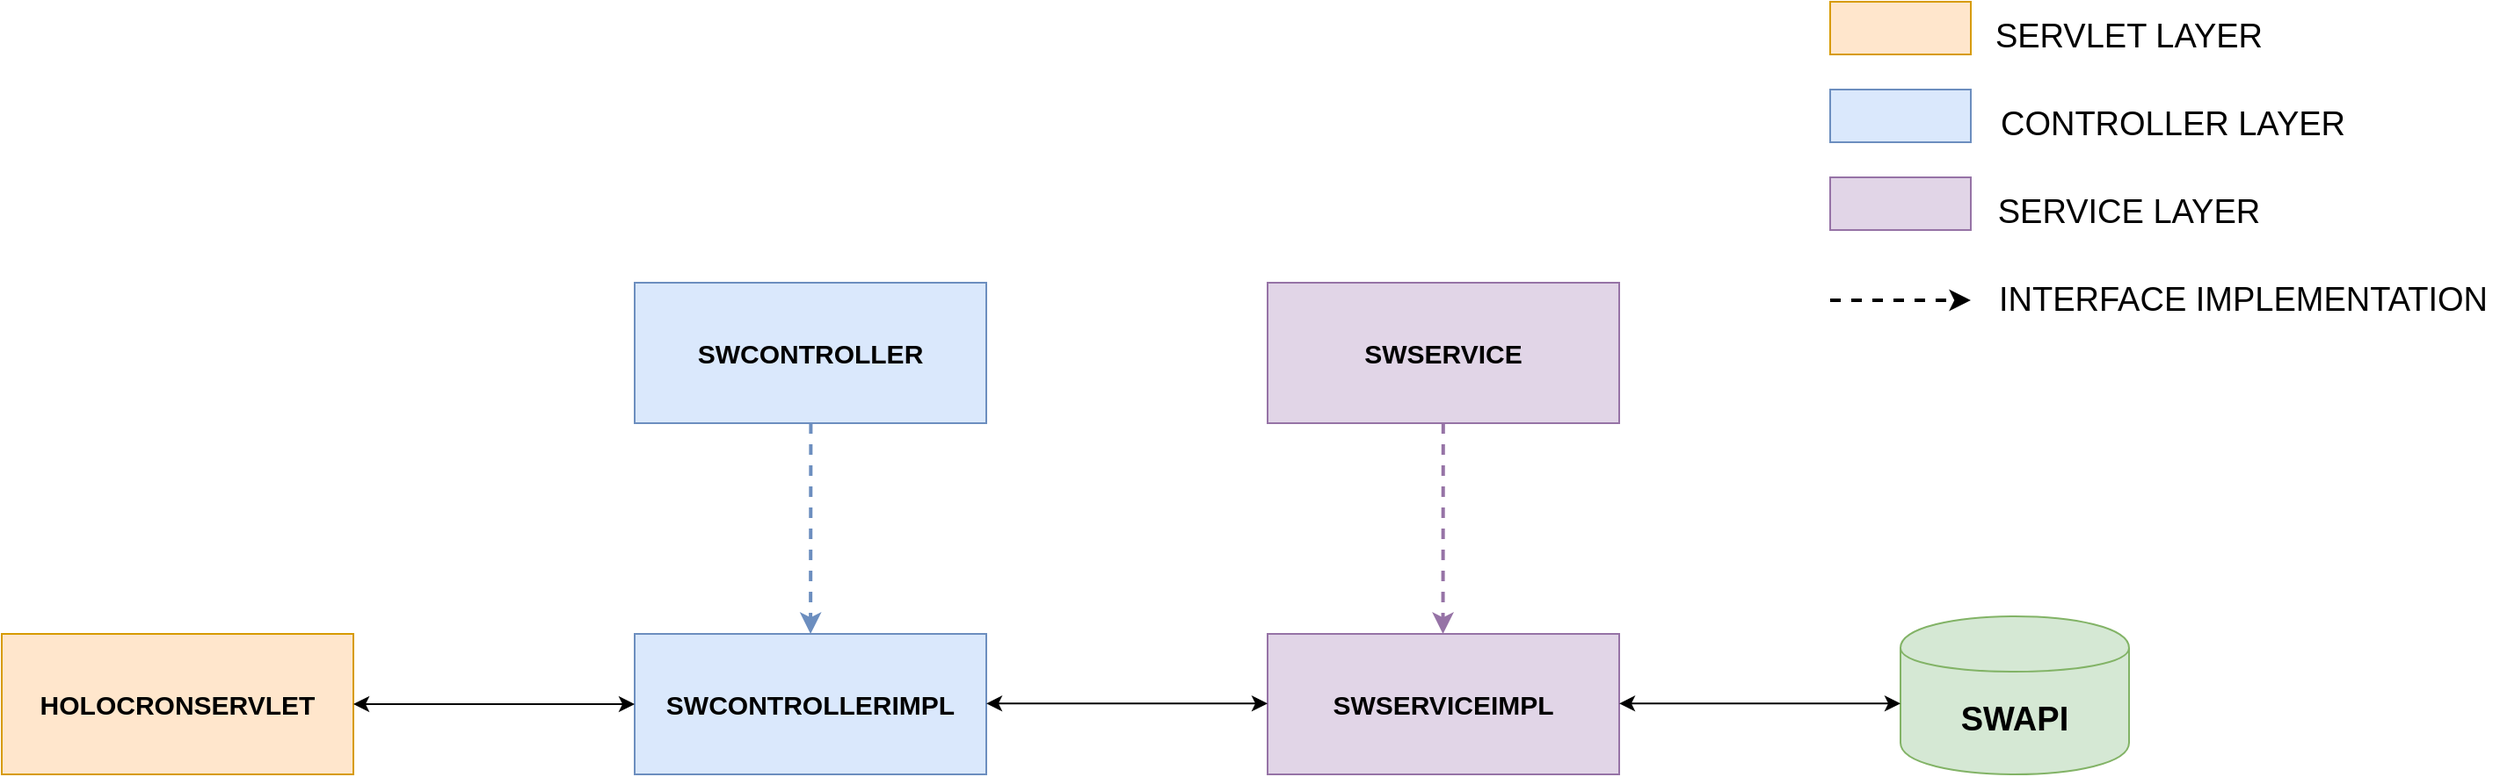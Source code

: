 <mxfile version="13.0.3" type="device"><diagram id="7motDESA-E-cAWKRyPgV" name="Page-1"><mxGraphModel dx="1673" dy="1414" grid="0" gridSize="10" guides="1" tooltips="1" connect="1" arrows="1" fold="1" page="0" pageScale="1" pageWidth="827" pageHeight="1169" math="0" shadow="0"><root><mxCell id="0"/><mxCell id="1" parent="0"/><mxCell id="9EC7s2kC8_rqPoQB3x0g-1" value="&lt;font style=&quot;font-size: 15px&quot;&gt;&lt;b&gt;HOLOCRONSERVLET&lt;/b&gt;&lt;/font&gt;" style="rounded=0;whiteSpace=wrap;html=1;fillColor=#ffe6cc;strokeColor=#d79b00;" vertex="1" parent="1"><mxGeometry y="160" width="200" height="80" as="geometry"/></mxCell><mxCell id="9EC7s2kC8_rqPoQB3x0g-2" value="&lt;span style=&quot;font-size: 15px&quot;&gt;&lt;b&gt;SWCONTROLLERIMPL&lt;/b&gt;&lt;/span&gt;" style="rounded=0;whiteSpace=wrap;html=1;fillColor=#dae8fc;strokeColor=#6c8ebf;" vertex="1" parent="1"><mxGeometry x="360" y="160" width="200" height="80" as="geometry"/></mxCell><mxCell id="9EC7s2kC8_rqPoQB3x0g-3" value="&lt;span style=&quot;font-size: 15px&quot;&gt;&lt;b&gt;SWSERVICEIMPL&lt;/b&gt;&lt;/span&gt;" style="rounded=0;whiteSpace=wrap;html=1;fillColor=#e1d5e7;strokeColor=#9673a6;" vertex="1" parent="1"><mxGeometry x="720" y="160" width="200" height="80" as="geometry"/></mxCell><mxCell id="9EC7s2kC8_rqPoQB3x0g-6" value="&lt;span style=&quot;font-size: 15px&quot;&gt;&lt;b&gt;SWCONTROLLER&lt;br&gt;&lt;/b&gt;&lt;/span&gt;" style="rounded=0;whiteSpace=wrap;html=1;fillColor=#dae8fc;strokeColor=#6c8ebf;" vertex="1" parent="1"><mxGeometry x="360" y="-40" width="200" height="80" as="geometry"/></mxCell><mxCell id="9EC7s2kC8_rqPoQB3x0g-7" value="&lt;span style=&quot;font-size: 15px&quot;&gt;&lt;b&gt;SWSERVICE&lt;/b&gt;&lt;/span&gt;" style="rounded=0;whiteSpace=wrap;html=1;fillColor=#e1d5e7;strokeColor=#9673a6;" vertex="1" parent="1"><mxGeometry x="720" y="-40" width="200" height="80" as="geometry"/></mxCell><mxCell id="9EC7s2kC8_rqPoQB3x0g-8" value="&lt;b&gt;&lt;font style=&quot;font-size: 19px&quot;&gt;SWAPI&lt;/font&gt;&lt;/b&gt;" style="shape=cylinder;whiteSpace=wrap;html=1;boundedLbl=1;backgroundOutline=1;fillColor=#d5e8d4;strokeColor=#82b366;" vertex="1" parent="1"><mxGeometry x="1080" y="150" width="130" height="90" as="geometry"/></mxCell><mxCell id="9EC7s2kC8_rqPoQB3x0g-10" value="" style="endArrow=classic;html=1;exitX=0.501;exitY=1;exitDx=0;exitDy=0;exitPerimeter=0;fillColor=#dae8fc;strokeColor=#6c8ebf;dashed=1;strokeWidth=2;" edge="1" parent="1" source="9EC7s2kC8_rqPoQB3x0g-6" target="9EC7s2kC8_rqPoQB3x0g-2"><mxGeometry width="50" height="50" relative="1" as="geometry"><mxPoint x="280" y="60" as="sourcePoint"/><mxPoint x="330" y="10" as="targetPoint"/></mxGeometry></mxCell><mxCell id="9EC7s2kC8_rqPoQB3x0g-11" value="" style="endArrow=classic;html=1;exitX=0.501;exitY=1;exitDx=0;exitDy=0;exitPerimeter=0;fillColor=#e1d5e7;strokeColor=#9673a6;dashed=1;strokeWidth=2;" edge="1" parent="1"><mxGeometry width="50" height="50" relative="1" as="geometry"><mxPoint x="819.91" y="40" as="sourcePoint"/><mxPoint x="819.76" y="160" as="targetPoint"/></mxGeometry></mxCell><mxCell id="9EC7s2kC8_rqPoQB3x0g-12" value="" style="endArrow=classic;startArrow=classic;html=1;entryX=0;entryY=0.5;entryDx=0;entryDy=0;" edge="1" parent="1" source="9EC7s2kC8_rqPoQB3x0g-1" target="9EC7s2kC8_rqPoQB3x0g-2"><mxGeometry width="50" height="50" relative="1" as="geometry"><mxPoint x="590" y="230" as="sourcePoint"/><mxPoint x="640" y="180" as="targetPoint"/></mxGeometry></mxCell><mxCell id="9EC7s2kC8_rqPoQB3x0g-13" value="" style="endArrow=classic;startArrow=classic;html=1;entryX=0;entryY=0.5;entryDx=0;entryDy=0;" edge="1" parent="1"><mxGeometry width="50" height="50" relative="1" as="geometry"><mxPoint x="560" y="199.66" as="sourcePoint"/><mxPoint x="720" y="199.66" as="targetPoint"/></mxGeometry></mxCell><mxCell id="9EC7s2kC8_rqPoQB3x0g-14" value="" style="endArrow=classic;startArrow=classic;html=1;entryX=0;entryY=0.5;entryDx=0;entryDy=0;" edge="1" parent="1"><mxGeometry width="50" height="50" relative="1" as="geometry"><mxPoint x="920" y="199.66" as="sourcePoint"/><mxPoint x="1080" y="199.66" as="targetPoint"/></mxGeometry></mxCell><mxCell id="9EC7s2kC8_rqPoQB3x0g-20" value="" style="rounded=0;whiteSpace=wrap;html=1;fillColor=#ffe6cc;strokeColor=#d79b00;" vertex="1" parent="1"><mxGeometry x="1040" y="-200" width="80" height="30" as="geometry"/></mxCell><mxCell id="9EC7s2kC8_rqPoQB3x0g-21" value="" style="rounded=0;whiteSpace=wrap;html=1;fillColor=#dae8fc;strokeColor=#6c8ebf;" vertex="1" parent="1"><mxGeometry x="1040" y="-150" width="80" height="30" as="geometry"/></mxCell><mxCell id="9EC7s2kC8_rqPoQB3x0g-22" value="" style="rounded=0;whiteSpace=wrap;html=1;fillColor=#e1d5e7;strokeColor=#9673a6;" vertex="1" parent="1"><mxGeometry x="1040" y="-100" width="80" height="30" as="geometry"/></mxCell><mxCell id="9EC7s2kC8_rqPoQB3x0g-23" value="&lt;font style=&quot;font-size: 19px&quot;&gt;SERVLET LAYER&lt;/font&gt;" style="text;html=1;strokeColor=none;fillColor=none;align=center;verticalAlign=middle;whiteSpace=wrap;rounded=0;strokeWidth=5;" vertex="1" parent="1"><mxGeometry x="1120" y="-190" width="180" height="20" as="geometry"/></mxCell><mxCell id="9EC7s2kC8_rqPoQB3x0g-24" value="&lt;font style=&quot;font-size: 19px&quot;&gt;CONTROLLER LAYER&lt;/font&gt;" style="text;html=1;strokeColor=none;fillColor=none;align=center;verticalAlign=middle;whiteSpace=wrap;rounded=0;strokeWidth=5;" vertex="1" parent="1"><mxGeometry x="1120" y="-140" width="230" height="20" as="geometry"/></mxCell><mxCell id="9EC7s2kC8_rqPoQB3x0g-25" value="&lt;font style=&quot;font-size: 19px&quot;&gt;SERVICE LAYER&lt;/font&gt;" style="text;html=1;strokeColor=none;fillColor=none;align=center;verticalAlign=middle;whiteSpace=wrap;rounded=0;strokeWidth=5;" vertex="1" parent="1"><mxGeometry x="1120" y="-90" width="180" height="20" as="geometry"/></mxCell><mxCell id="9EC7s2kC8_rqPoQB3x0g-26" value="" style="endArrow=classic;html=1;dashed=1;strokeWidth=2;" edge="1" parent="1"><mxGeometry width="50" height="50" relative="1" as="geometry"><mxPoint x="1040" y="-30" as="sourcePoint"/><mxPoint x="1120" y="-30" as="targetPoint"/></mxGeometry></mxCell><mxCell id="9EC7s2kC8_rqPoQB3x0g-27" value="&lt;font style=&quot;font-size: 19px&quot;&gt;INTERFACE IMPLEMENTATION&lt;/font&gt;" style="text;html=1;strokeColor=none;fillColor=none;align=center;verticalAlign=middle;whiteSpace=wrap;rounded=0;strokeWidth=5;" vertex="1" parent="1"><mxGeometry x="1130" y="-40" width="290" height="20" as="geometry"/></mxCell></root></mxGraphModel></diagram></mxfile>